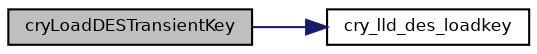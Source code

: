 digraph "cryLoadDESTransientKey"
{
  bgcolor="transparent";
  edge [fontname="Helvetica",fontsize="8",labelfontname="Helvetica",labelfontsize="8"];
  node [fontname="Helvetica",fontsize="8",shape=record];
  rankdir="LR";
  Node36 [label="cryLoadDESTransientKey",height=0.2,width=0.4,color="black", fillcolor="grey75", style="filled", fontcolor="black"];
  Node36 -> Node37 [color="midnightblue",fontsize="8",style="solid",fontname="Helvetica"];
  Node37 [label="cry_lld_des_loadkey",height=0.2,width=0.4,color="black",URL="$group___c_r_y_p_t_o.html#ga7cc760bdcc001634768b4397be893109",tooltip="Initializes the DES transient key. "];
}
